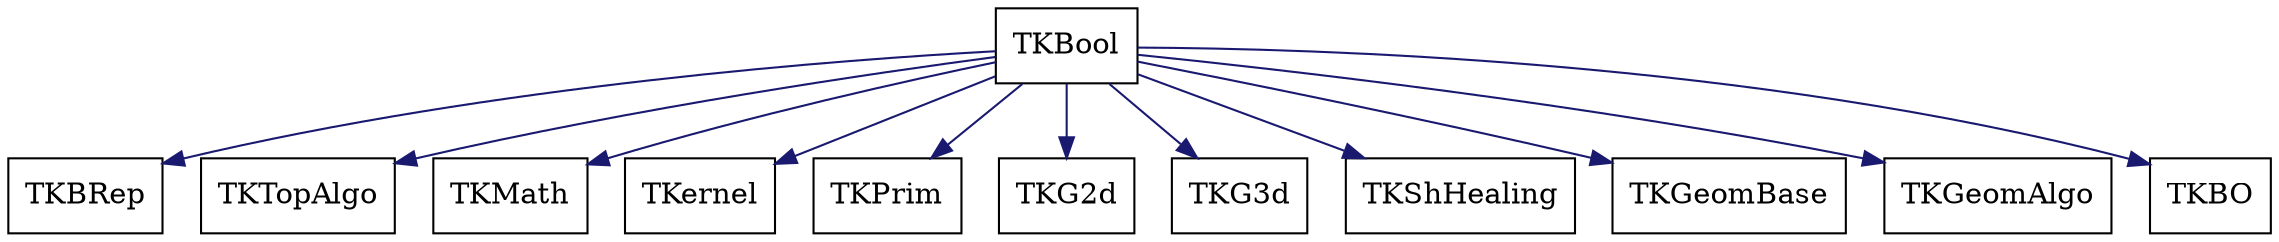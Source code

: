 digraph schema_TKBool
{
	TKBool [ URL = "toolkit_tkbool.html", shape = box ]
	TKBRep [ URL = "toolkit_tkbrep.html" , shape = box ]
	TKBool -> TKBRep [ color = "midnightblue", style = "solid" ]
	TKTopAlgo [ URL = "toolkit_tktopalgo.html" , shape = box ]
	TKBool -> TKTopAlgo [ color = "midnightblue", style = "solid" ]
	TKMath [ URL = "toolkit_tkmath.html" , shape = box ]
	TKBool -> TKMath [ color = "midnightblue", style = "solid" ]
	TKernel [ URL = "toolkit_tkernel.html" , shape = box ]
	TKBool -> TKernel [ color = "midnightblue", style = "solid" ]
	TKPrim [ URL = "toolkit_tkprim.html" , shape = box ]
	TKBool -> TKPrim [ color = "midnightblue", style = "solid" ]
	TKG2d [ URL = "toolkit_tkg2d.html" , shape = box ]
	TKBool -> TKG2d [ color = "midnightblue", style = "solid" ]
	TKG3d [ URL = "toolkit_tkg3d.html" , shape = box ]
	TKBool -> TKG3d [ color = "midnightblue", style = "solid" ]
	TKShHealing [ URL = "toolkit_tkshhealing.html" , shape = box ]
	TKBool -> TKShHealing [ color = "midnightblue", style = "solid" ]
	TKGeomBase [ URL = "toolkit_tkgeombase.html" , shape = box ]
	TKBool -> TKGeomBase [ color = "midnightblue", style = "solid" ]
	TKGeomAlgo [ URL = "toolkit_tkgeomalgo.html" , shape = box ]
	TKBool -> TKGeomAlgo [ color = "midnightblue", style = "solid" ]
	TKBO [ URL = "toolkit_tkbo.html" , shape = box ]
	TKBool -> TKBO [ color = "midnightblue", style = "solid" ]
	aspect = 1
}

